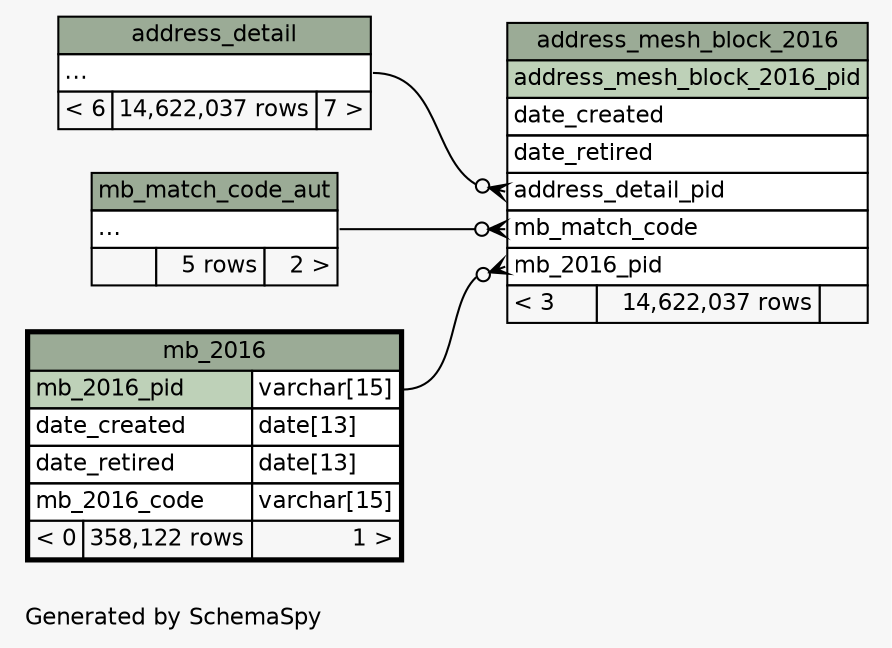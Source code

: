 // dot 2.40.1 on Linux 4.15.0-20-generic
// SchemaSpy rev 590
digraph "twoDegreesRelationshipsDiagram" {
  graph [
    rankdir="RL"
    bgcolor="#f7f7f7"
    label="\nGenerated by SchemaSpy"
    labeljust="l"
    nodesep="0.18"
    ranksep="0.46"
    fontname="Helvetica"
    fontsize="11"
  ];
  node [
    fontname="Helvetica"
    fontsize="11"
    shape="plaintext"
  ];
  edge [
    arrowsize="0.8"
  ];
  "address_mesh_block_2016":"address_detail_pid":w -> "address_detail":"elipses":e [arrowhead=none dir=back arrowtail=crowodot];
  "address_mesh_block_2016":"mb_2016_pid":w -> "mb_2016":"mb_2016_pid.type":e [arrowhead=none dir=back arrowtail=crowodot];
  "address_mesh_block_2016":"mb_match_code":w -> "mb_match_code_aut":"elipses":e [arrowhead=none dir=back arrowtail=crowodot];
  "address_detail" [
    label=<
    <TABLE BORDER="0" CELLBORDER="1" CELLSPACING="0" BGCOLOR="#ffffff">
      <TR><TD COLSPAN="3" BGCOLOR="#9bab96" ALIGN="CENTER">address_detail</TD></TR>
      <TR><TD PORT="elipses" COLSPAN="3" ALIGN="LEFT">...</TD></TR>
      <TR><TD ALIGN="LEFT" BGCOLOR="#f7f7f7">&lt; 6</TD><TD ALIGN="RIGHT" BGCOLOR="#f7f7f7">14,622,037 rows</TD><TD ALIGN="RIGHT" BGCOLOR="#f7f7f7">7 &gt;</TD></TR>
    </TABLE>>
    URL="address_detail.html"
    tooltip="address_detail"
  ];
  "address_mesh_block_2016" [
    label=<
    <TABLE BORDER="0" CELLBORDER="1" CELLSPACING="0" BGCOLOR="#ffffff">
      <TR><TD COLSPAN="3" BGCOLOR="#9bab96" ALIGN="CENTER">address_mesh_block_2016</TD></TR>
      <TR><TD PORT="address_mesh_block_2016_pid" COLSPAN="3" BGCOLOR="#bed1b8" ALIGN="LEFT">address_mesh_block_2016_pid</TD></TR>
      <TR><TD PORT="date_created" COLSPAN="3" ALIGN="LEFT">date_created</TD></TR>
      <TR><TD PORT="date_retired" COLSPAN="3" ALIGN="LEFT">date_retired</TD></TR>
      <TR><TD PORT="address_detail_pid" COLSPAN="3" ALIGN="LEFT">address_detail_pid</TD></TR>
      <TR><TD PORT="mb_match_code" COLSPAN="3" ALIGN="LEFT">mb_match_code</TD></TR>
      <TR><TD PORT="mb_2016_pid" COLSPAN="3" ALIGN="LEFT">mb_2016_pid</TD></TR>
      <TR><TD ALIGN="LEFT" BGCOLOR="#f7f7f7">&lt; 3</TD><TD ALIGN="RIGHT" BGCOLOR="#f7f7f7">14,622,037 rows</TD><TD ALIGN="RIGHT" BGCOLOR="#f7f7f7">  </TD></TR>
    </TABLE>>
    URL="address_mesh_block_2016.html"
    tooltip="address_mesh_block_2016"
  ];
  "mb_2016" [
    label=<
    <TABLE BORDER="2" CELLBORDER="1" CELLSPACING="0" BGCOLOR="#ffffff">
      <TR><TD COLSPAN="3" BGCOLOR="#9bab96" ALIGN="CENTER">mb_2016</TD></TR>
      <TR><TD PORT="mb_2016_pid" COLSPAN="2" BGCOLOR="#bed1b8" ALIGN="LEFT">mb_2016_pid</TD><TD PORT="mb_2016_pid.type" ALIGN="LEFT">varchar[15]</TD></TR>
      <TR><TD PORT="date_created" COLSPAN="2" ALIGN="LEFT">date_created</TD><TD PORT="date_created.type" ALIGN="LEFT">date[13]</TD></TR>
      <TR><TD PORT="date_retired" COLSPAN="2" ALIGN="LEFT">date_retired</TD><TD PORT="date_retired.type" ALIGN="LEFT">date[13]</TD></TR>
      <TR><TD PORT="mb_2016_code" COLSPAN="2" ALIGN="LEFT">mb_2016_code</TD><TD PORT="mb_2016_code.type" ALIGN="LEFT">varchar[15]</TD></TR>
      <TR><TD ALIGN="LEFT" BGCOLOR="#f7f7f7">&lt; 0</TD><TD ALIGN="RIGHT" BGCOLOR="#f7f7f7">358,122 rows</TD><TD ALIGN="RIGHT" BGCOLOR="#f7f7f7">1 &gt;</TD></TR>
    </TABLE>>
    URL="mb_2016.html"
    tooltip="mb_2016"
  ];
  "mb_match_code_aut" [
    label=<
    <TABLE BORDER="0" CELLBORDER="1" CELLSPACING="0" BGCOLOR="#ffffff">
      <TR><TD COLSPAN="3" BGCOLOR="#9bab96" ALIGN="CENTER">mb_match_code_aut</TD></TR>
      <TR><TD PORT="elipses" COLSPAN="3" ALIGN="LEFT">...</TD></TR>
      <TR><TD ALIGN="LEFT" BGCOLOR="#f7f7f7">  </TD><TD ALIGN="RIGHT" BGCOLOR="#f7f7f7">5 rows</TD><TD ALIGN="RIGHT" BGCOLOR="#f7f7f7">2 &gt;</TD></TR>
    </TABLE>>
    URL="mb_match_code_aut.html"
    tooltip="mb_match_code_aut"
  ];
}
